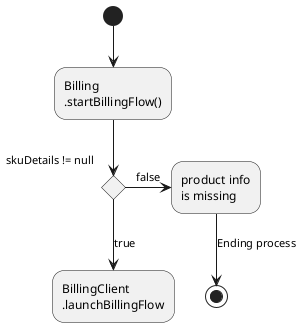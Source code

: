 @startuml
(*) --> "Billing\n.startBillingFlow()"

if "skuDetails != null" then
  --> [true] BillingClient\n.launchBillingFlow
else
  -> [false] "product info\nis missing"
  --> [Ending process] (*)
endif

@enduml